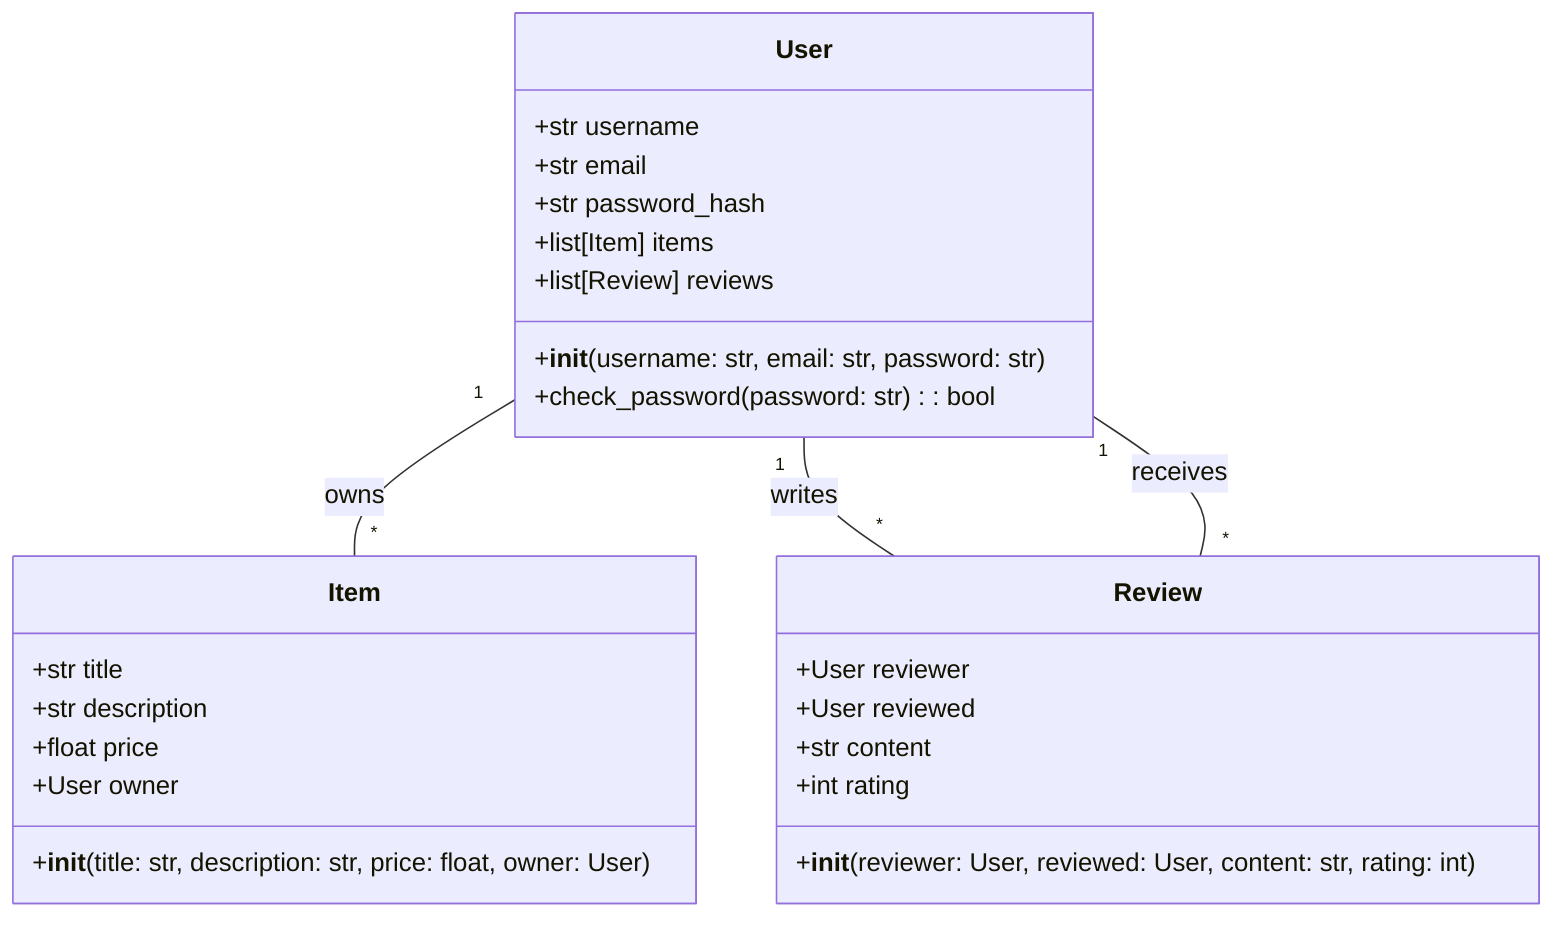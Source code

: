 classDiagram
    class User{
        +str username
        +str email
        +str password_hash
        +list[Item] items
        +list[Review] reviews
        +__init__(username: str, email: str, password: str)
        +check_password(password: str): bool
    }
    class Item{
        +str title
        +str description
        +float price
        +User owner
        +__init__(title: str, description: str, price: float, owner: User)
    }
    class Review{
        +User reviewer
        +User reviewed
        +str content
        +int rating
        +__init__(reviewer: User, reviewed: User, content: str, rating: int)
    }
    User "1" -- "*" Item: owns
    User "1" -- "*" Review: writes
    User "1" -- "*" Review: receives